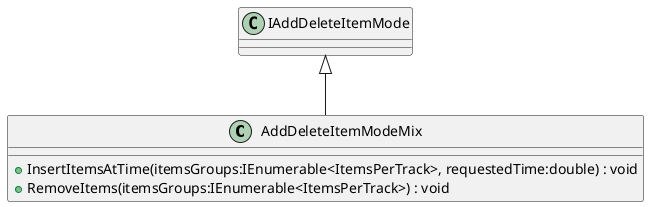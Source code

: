@startuml
class AddDeleteItemModeMix {
    + InsertItemsAtTime(itemsGroups:IEnumerable<ItemsPerTrack>, requestedTime:double) : void
    + RemoveItems(itemsGroups:IEnumerable<ItemsPerTrack>) : void
}
IAddDeleteItemMode <|-- AddDeleteItemModeMix
@enduml
